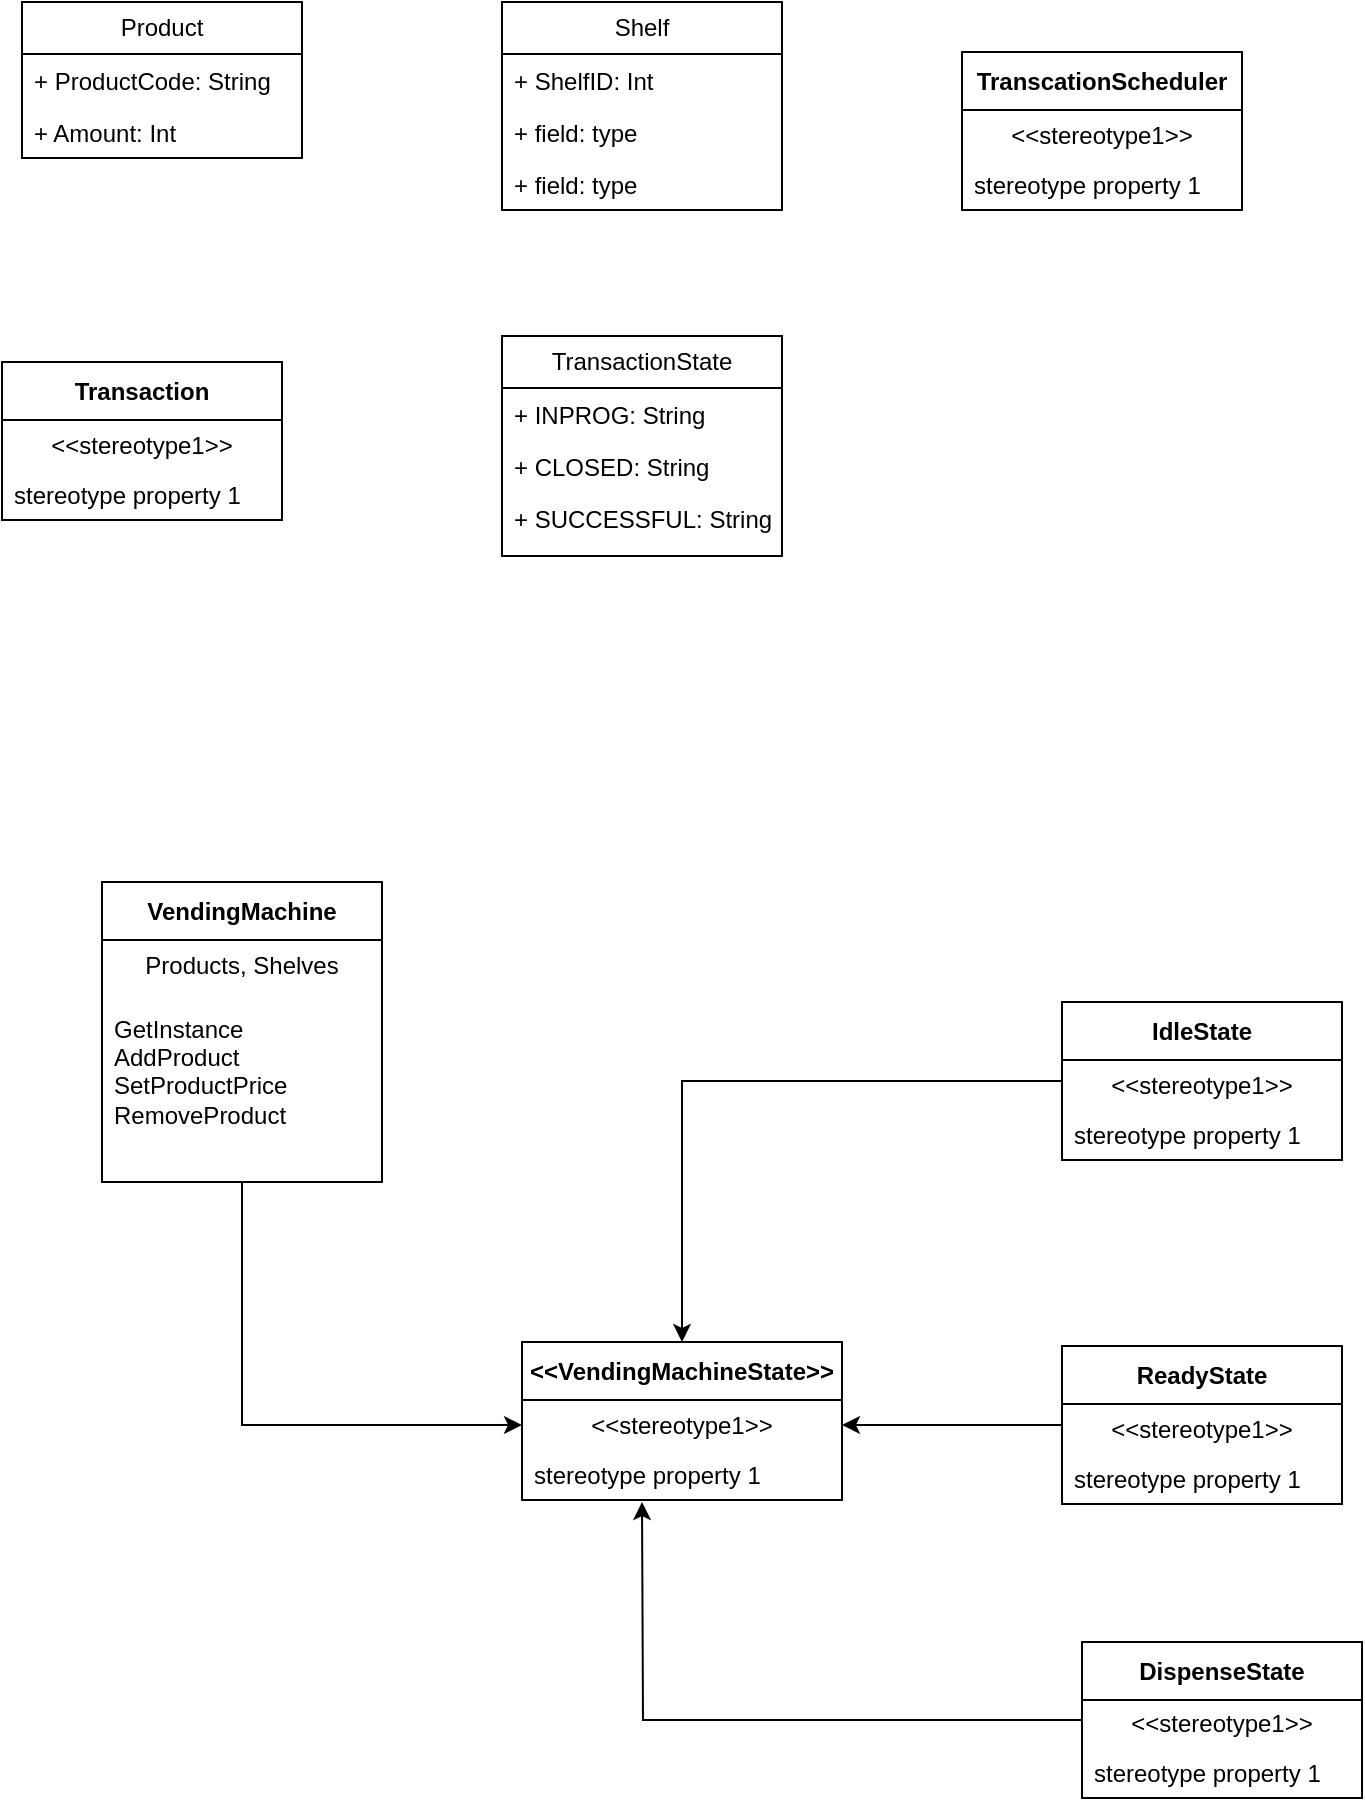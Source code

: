 <mxfile version="26.2.13">
  <diagram name="Page-1" id="FrOJ6H0TN-DytXBq-yOg">
    <mxGraphModel dx="2231" dy="1507" grid="1" gridSize="10" guides="1" tooltips="1" connect="1" arrows="1" fold="1" page="1" pageScale="1" pageWidth="850" pageHeight="1100" math="0" shadow="0">
      <root>
        <mxCell id="0" />
        <mxCell id="1" parent="0" />
        <mxCell id="g5KsfhMx_yPBdhwttxT1-14" value="Product" style="swimlane;fontStyle=0;childLayout=stackLayout;horizontal=1;startSize=26;fillColor=none;horizontalStack=0;resizeParent=1;resizeParentMax=0;resizeLast=0;collapsible=1;marginBottom=0;whiteSpace=wrap;html=1;" vertex="1" parent="1">
          <mxGeometry x="70" y="120" width="140" height="78" as="geometry" />
        </mxCell>
        <mxCell id="g5KsfhMx_yPBdhwttxT1-15" value="+ ProductCode: String" style="text;strokeColor=none;fillColor=none;align=left;verticalAlign=top;spacingLeft=4;spacingRight=4;overflow=hidden;rotatable=0;points=[[0,0.5],[1,0.5]];portConstraint=eastwest;whiteSpace=wrap;html=1;" vertex="1" parent="g5KsfhMx_yPBdhwttxT1-14">
          <mxGeometry y="26" width="140" height="26" as="geometry" />
        </mxCell>
        <mxCell id="g5KsfhMx_yPBdhwttxT1-16" value="+ Amount: Int" style="text;strokeColor=none;fillColor=none;align=left;verticalAlign=top;spacingLeft=4;spacingRight=4;overflow=hidden;rotatable=0;points=[[0,0.5],[1,0.5]];portConstraint=eastwest;whiteSpace=wrap;html=1;" vertex="1" parent="g5KsfhMx_yPBdhwttxT1-14">
          <mxGeometry y="52" width="140" height="26" as="geometry" />
        </mxCell>
        <mxCell id="g5KsfhMx_yPBdhwttxT1-18" value="Shelf" style="swimlane;fontStyle=0;childLayout=stackLayout;horizontal=1;startSize=26;fillColor=none;horizontalStack=0;resizeParent=1;resizeParentMax=0;resizeLast=0;collapsible=1;marginBottom=0;whiteSpace=wrap;html=1;" vertex="1" parent="1">
          <mxGeometry x="310" y="120" width="140" height="104" as="geometry" />
        </mxCell>
        <mxCell id="g5KsfhMx_yPBdhwttxT1-19" value="+ ShelfID: Int" style="text;strokeColor=none;fillColor=none;align=left;verticalAlign=top;spacingLeft=4;spacingRight=4;overflow=hidden;rotatable=0;points=[[0,0.5],[1,0.5]];portConstraint=eastwest;whiteSpace=wrap;html=1;" vertex="1" parent="g5KsfhMx_yPBdhwttxT1-18">
          <mxGeometry y="26" width="140" height="26" as="geometry" />
        </mxCell>
        <mxCell id="g5KsfhMx_yPBdhwttxT1-20" value="+ field: type" style="text;strokeColor=none;fillColor=none;align=left;verticalAlign=top;spacingLeft=4;spacingRight=4;overflow=hidden;rotatable=0;points=[[0,0.5],[1,0.5]];portConstraint=eastwest;whiteSpace=wrap;html=1;" vertex="1" parent="g5KsfhMx_yPBdhwttxT1-18">
          <mxGeometry y="52" width="140" height="26" as="geometry" />
        </mxCell>
        <mxCell id="g5KsfhMx_yPBdhwttxT1-21" value="+ field: type" style="text;strokeColor=none;fillColor=none;align=left;verticalAlign=top;spacingLeft=4;spacingRight=4;overflow=hidden;rotatable=0;points=[[0,0.5],[1,0.5]];portConstraint=eastwest;whiteSpace=wrap;html=1;" vertex="1" parent="g5KsfhMx_yPBdhwttxT1-18">
          <mxGeometry y="78" width="140" height="26" as="geometry" />
        </mxCell>
        <mxCell id="g5KsfhMx_yPBdhwttxT1-22" value="Transaction" style="swimlane;fontStyle=1;align=center;verticalAlign=middle;childLayout=stackLayout;horizontal=1;startSize=29;horizontalStack=0;resizeParent=1;resizeParentMax=0;resizeLast=0;collapsible=0;marginBottom=0;html=1;whiteSpace=wrap;" vertex="1" parent="1">
          <mxGeometry x="60" y="300" width="140" height="79" as="geometry" />
        </mxCell>
        <mxCell id="g5KsfhMx_yPBdhwttxT1-23" value="&amp;lt;&amp;lt;stereotype1&amp;gt;&amp;gt;" style="text;html=1;strokeColor=none;fillColor=none;align=center;verticalAlign=middle;spacingLeft=4;spacingRight=4;overflow=hidden;rotatable=0;points=[[0,0.5],[1,0.5]];portConstraint=eastwest;whiteSpace=wrap;" vertex="1" parent="g5KsfhMx_yPBdhwttxT1-22">
          <mxGeometry y="29" width="140" height="25" as="geometry" />
        </mxCell>
        <mxCell id="g5KsfhMx_yPBdhwttxT1-24" value="stereotype property 1" style="text;html=1;strokeColor=none;fillColor=none;align=left;verticalAlign=middle;spacingLeft=4;spacingRight=4;overflow=hidden;rotatable=0;points=[[0,0.5],[1,0.5]];portConstraint=eastwest;whiteSpace=wrap;" vertex="1" parent="g5KsfhMx_yPBdhwttxT1-22">
          <mxGeometry y="54" width="140" height="25" as="geometry" />
        </mxCell>
        <mxCell id="g5KsfhMx_yPBdhwttxT1-28" value="TransactionState" style="swimlane;fontStyle=0;childLayout=stackLayout;horizontal=1;startSize=26;fillColor=none;horizontalStack=0;resizeParent=1;resizeParentMax=0;resizeLast=0;collapsible=1;marginBottom=0;whiteSpace=wrap;html=1;" vertex="1" parent="1">
          <mxGeometry x="310" y="287" width="140" height="110" as="geometry" />
        </mxCell>
        <mxCell id="g5KsfhMx_yPBdhwttxT1-29" value="+ INPROG: String" style="text;strokeColor=none;fillColor=none;align=left;verticalAlign=top;spacingLeft=4;spacingRight=4;overflow=hidden;rotatable=0;points=[[0,0.5],[1,0.5]];portConstraint=eastwest;whiteSpace=wrap;html=1;" vertex="1" parent="g5KsfhMx_yPBdhwttxT1-28">
          <mxGeometry y="26" width="140" height="26" as="geometry" />
        </mxCell>
        <mxCell id="g5KsfhMx_yPBdhwttxT1-30" value="+ CLOSED: String" style="text;strokeColor=none;fillColor=none;align=left;verticalAlign=top;spacingLeft=4;spacingRight=4;overflow=hidden;rotatable=0;points=[[0,0.5],[1,0.5]];portConstraint=eastwest;whiteSpace=wrap;html=1;" vertex="1" parent="g5KsfhMx_yPBdhwttxT1-28">
          <mxGeometry y="52" width="140" height="26" as="geometry" />
        </mxCell>
        <mxCell id="g5KsfhMx_yPBdhwttxT1-31" value="+ SUCCESSFUL: String" style="text;strokeColor=none;fillColor=none;align=left;verticalAlign=top;spacingLeft=4;spacingRight=4;overflow=hidden;rotatable=0;points=[[0,0.5],[1,0.5]];portConstraint=eastwest;whiteSpace=wrap;html=1;" vertex="1" parent="g5KsfhMx_yPBdhwttxT1-28">
          <mxGeometry y="78" width="140" height="32" as="geometry" />
        </mxCell>
        <mxCell id="g5KsfhMx_yPBdhwttxT1-33" value="TranscationScheduler" style="swimlane;fontStyle=1;align=center;verticalAlign=middle;childLayout=stackLayout;horizontal=1;startSize=29;horizontalStack=0;resizeParent=1;resizeParentMax=0;resizeLast=0;collapsible=0;marginBottom=0;html=1;whiteSpace=wrap;" vertex="1" parent="1">
          <mxGeometry x="540" y="145" width="140" height="79" as="geometry" />
        </mxCell>
        <mxCell id="g5KsfhMx_yPBdhwttxT1-34" value="&amp;lt;&amp;lt;stereotype1&amp;gt;&amp;gt;" style="text;html=1;strokeColor=none;fillColor=none;align=center;verticalAlign=middle;spacingLeft=4;spacingRight=4;overflow=hidden;rotatable=0;points=[[0,0.5],[1,0.5]];portConstraint=eastwest;whiteSpace=wrap;" vertex="1" parent="g5KsfhMx_yPBdhwttxT1-33">
          <mxGeometry y="29" width="140" height="25" as="geometry" />
        </mxCell>
        <mxCell id="g5KsfhMx_yPBdhwttxT1-35" value="stereotype property 1" style="text;html=1;strokeColor=none;fillColor=none;align=left;verticalAlign=middle;spacingLeft=4;spacingRight=4;overflow=hidden;rotatable=0;points=[[0,0.5],[1,0.5]];portConstraint=eastwest;whiteSpace=wrap;" vertex="1" parent="g5KsfhMx_yPBdhwttxT1-33">
          <mxGeometry y="54" width="140" height="25" as="geometry" />
        </mxCell>
        <mxCell id="g5KsfhMx_yPBdhwttxT1-50" value="" style="edgeStyle=orthogonalEdgeStyle;rounded=0;orthogonalLoop=1;jettySize=auto;html=1;" edge="1" parent="1" source="g5KsfhMx_yPBdhwttxT1-44" target="g5KsfhMx_yPBdhwttxT1-47">
          <mxGeometry relative="1" as="geometry" />
        </mxCell>
        <mxCell id="g5KsfhMx_yPBdhwttxT1-44" value="IdleState" style="swimlane;fontStyle=1;align=center;verticalAlign=middle;childLayout=stackLayout;horizontal=1;startSize=29;horizontalStack=0;resizeParent=1;resizeParentMax=0;resizeLast=0;collapsible=0;marginBottom=0;html=1;whiteSpace=wrap;" vertex="1" parent="1">
          <mxGeometry x="590" y="620" width="140" height="79" as="geometry" />
        </mxCell>
        <mxCell id="g5KsfhMx_yPBdhwttxT1-45" value="&amp;lt;&amp;lt;stereotype1&amp;gt;&amp;gt;" style="text;html=1;strokeColor=none;fillColor=none;align=center;verticalAlign=middle;spacingLeft=4;spacingRight=4;overflow=hidden;rotatable=0;points=[[0,0.5],[1,0.5]];portConstraint=eastwest;whiteSpace=wrap;" vertex="1" parent="g5KsfhMx_yPBdhwttxT1-44">
          <mxGeometry y="29" width="140" height="25" as="geometry" />
        </mxCell>
        <mxCell id="g5KsfhMx_yPBdhwttxT1-46" value="stereotype property 1" style="text;html=1;strokeColor=none;fillColor=none;align=left;verticalAlign=middle;spacingLeft=4;spacingRight=4;overflow=hidden;rotatable=0;points=[[0,0.5],[1,0.5]];portConstraint=eastwest;whiteSpace=wrap;" vertex="1" parent="g5KsfhMx_yPBdhwttxT1-44">
          <mxGeometry y="54" width="140" height="25" as="geometry" />
        </mxCell>
        <mxCell id="g5KsfhMx_yPBdhwttxT1-47" value="&amp;lt;&amp;lt;VendingMachineState&amp;gt;&amp;gt;" style="swimlane;fontStyle=1;align=center;verticalAlign=middle;childLayout=stackLayout;horizontal=1;startSize=29;horizontalStack=0;resizeParent=1;resizeParentMax=0;resizeLast=0;collapsible=0;marginBottom=0;html=1;whiteSpace=wrap;" vertex="1" parent="1">
          <mxGeometry x="320" y="790" width="160" height="79" as="geometry" />
        </mxCell>
        <mxCell id="g5KsfhMx_yPBdhwttxT1-48" value="&amp;lt;&amp;lt;stereotype1&amp;gt;&amp;gt;" style="text;html=1;strokeColor=none;fillColor=none;align=center;verticalAlign=middle;spacingLeft=4;spacingRight=4;overflow=hidden;rotatable=0;points=[[0,0.5],[1,0.5]];portConstraint=eastwest;whiteSpace=wrap;" vertex="1" parent="g5KsfhMx_yPBdhwttxT1-47">
          <mxGeometry y="29" width="160" height="25" as="geometry" />
        </mxCell>
        <mxCell id="g5KsfhMx_yPBdhwttxT1-49" value="stereotype property 1" style="text;html=1;strokeColor=none;fillColor=none;align=left;verticalAlign=middle;spacingLeft=4;spacingRight=4;overflow=hidden;rotatable=0;points=[[0,0.5],[1,0.5]];portConstraint=eastwest;whiteSpace=wrap;" vertex="1" parent="g5KsfhMx_yPBdhwttxT1-47">
          <mxGeometry y="54" width="160" height="25" as="geometry" />
        </mxCell>
        <mxCell id="g5KsfhMx_yPBdhwttxT1-57" style="edgeStyle=orthogonalEdgeStyle;rounded=0;orthogonalLoop=1;jettySize=auto;html=1;" edge="1" parent="1" source="g5KsfhMx_yPBdhwttxT1-51">
          <mxGeometry relative="1" as="geometry">
            <mxPoint x="380" y="870" as="targetPoint" />
          </mxGeometry>
        </mxCell>
        <mxCell id="g5KsfhMx_yPBdhwttxT1-51" value="DispenseState" style="swimlane;fontStyle=1;align=center;verticalAlign=middle;childLayout=stackLayout;horizontal=1;startSize=29;horizontalStack=0;resizeParent=1;resizeParentMax=0;resizeLast=0;collapsible=0;marginBottom=0;html=1;whiteSpace=wrap;" vertex="1" parent="1">
          <mxGeometry x="600" y="940" width="140" height="78" as="geometry" />
        </mxCell>
        <mxCell id="g5KsfhMx_yPBdhwttxT1-52" value="&amp;lt;&amp;lt;stereotype1&amp;gt;&amp;gt;" style="text;html=1;strokeColor=none;fillColor=none;align=center;verticalAlign=middle;spacingLeft=4;spacingRight=4;overflow=hidden;rotatable=0;points=[[0,0.5],[1,0.5]];portConstraint=eastwest;whiteSpace=wrap;" vertex="1" parent="g5KsfhMx_yPBdhwttxT1-51">
          <mxGeometry y="29" width="140" height="24" as="geometry" />
        </mxCell>
        <mxCell id="g5KsfhMx_yPBdhwttxT1-53" value="stereotype property 1" style="text;html=1;strokeColor=none;fillColor=none;align=left;verticalAlign=middle;spacingLeft=4;spacingRight=4;overflow=hidden;rotatable=0;points=[[0,0.5],[1,0.5]];portConstraint=eastwest;whiteSpace=wrap;" vertex="1" parent="g5KsfhMx_yPBdhwttxT1-51">
          <mxGeometry y="53" width="140" height="25" as="geometry" />
        </mxCell>
        <mxCell id="g5KsfhMx_yPBdhwttxT1-58" style="edgeStyle=orthogonalEdgeStyle;rounded=0;orthogonalLoop=1;jettySize=auto;html=1;entryX=1;entryY=0.5;entryDx=0;entryDy=0;" edge="1" parent="1" source="g5KsfhMx_yPBdhwttxT1-54" target="g5KsfhMx_yPBdhwttxT1-48">
          <mxGeometry relative="1" as="geometry" />
        </mxCell>
        <mxCell id="g5KsfhMx_yPBdhwttxT1-54" value="ReadyState" style="swimlane;fontStyle=1;align=center;verticalAlign=middle;childLayout=stackLayout;horizontal=1;startSize=29;horizontalStack=0;resizeParent=1;resizeParentMax=0;resizeLast=0;collapsible=0;marginBottom=0;html=1;whiteSpace=wrap;" vertex="1" parent="1">
          <mxGeometry x="590" y="792" width="140" height="79" as="geometry" />
        </mxCell>
        <mxCell id="g5KsfhMx_yPBdhwttxT1-55" value="&amp;lt;&amp;lt;stereotype1&amp;gt;&amp;gt;" style="text;html=1;strokeColor=none;fillColor=none;align=center;verticalAlign=middle;spacingLeft=4;spacingRight=4;overflow=hidden;rotatable=0;points=[[0,0.5],[1,0.5]];portConstraint=eastwest;whiteSpace=wrap;" vertex="1" parent="g5KsfhMx_yPBdhwttxT1-54">
          <mxGeometry y="29" width="140" height="25" as="geometry" />
        </mxCell>
        <mxCell id="g5KsfhMx_yPBdhwttxT1-56" value="stereotype property 1" style="text;html=1;strokeColor=none;fillColor=none;align=left;verticalAlign=middle;spacingLeft=4;spacingRight=4;overflow=hidden;rotatable=0;points=[[0,0.5],[1,0.5]];portConstraint=eastwest;whiteSpace=wrap;" vertex="1" parent="g5KsfhMx_yPBdhwttxT1-54">
          <mxGeometry y="54" width="140" height="25" as="geometry" />
        </mxCell>
        <mxCell id="g5KsfhMx_yPBdhwttxT1-62" style="edgeStyle=orthogonalEdgeStyle;rounded=0;orthogonalLoop=1;jettySize=auto;html=1;" edge="1" parent="1" source="g5KsfhMx_yPBdhwttxT1-59" target="g5KsfhMx_yPBdhwttxT1-48">
          <mxGeometry relative="1" as="geometry" />
        </mxCell>
        <mxCell id="g5KsfhMx_yPBdhwttxT1-59" value="VendingMachine" style="swimlane;fontStyle=1;align=center;verticalAlign=middle;childLayout=stackLayout;horizontal=1;startSize=29;horizontalStack=0;resizeParent=1;resizeParentMax=0;resizeLast=0;collapsible=0;marginBottom=0;html=1;whiteSpace=wrap;" vertex="1" parent="1">
          <mxGeometry x="110" y="560" width="140" height="150" as="geometry" />
        </mxCell>
        <mxCell id="g5KsfhMx_yPBdhwttxT1-60" value="Products, Shelves" style="text;html=1;strokeColor=none;fillColor=none;align=center;verticalAlign=middle;spacingLeft=4;spacingRight=4;overflow=hidden;rotatable=0;points=[[0,0.5],[1,0.5]];portConstraint=eastwest;whiteSpace=wrap;" vertex="1" parent="g5KsfhMx_yPBdhwttxT1-59">
          <mxGeometry y="29" width="140" height="25" as="geometry" />
        </mxCell>
        <mxCell id="g5KsfhMx_yPBdhwttxT1-61" value="GetInstance&lt;div&gt;AddProduct&lt;/div&gt;&lt;div&gt;SetProductPrice&lt;br&gt;RemoveProduct&lt;/div&gt;&lt;div&gt;&lt;br&gt;&lt;/div&gt;" style="text;html=1;strokeColor=none;fillColor=none;align=left;verticalAlign=middle;spacingLeft=4;spacingRight=4;overflow=hidden;rotatable=0;points=[[0,0.5],[1,0.5]];portConstraint=eastwest;whiteSpace=wrap;" vertex="1" parent="g5KsfhMx_yPBdhwttxT1-59">
          <mxGeometry y="54" width="140" height="96" as="geometry" />
        </mxCell>
      </root>
    </mxGraphModel>
  </diagram>
</mxfile>
